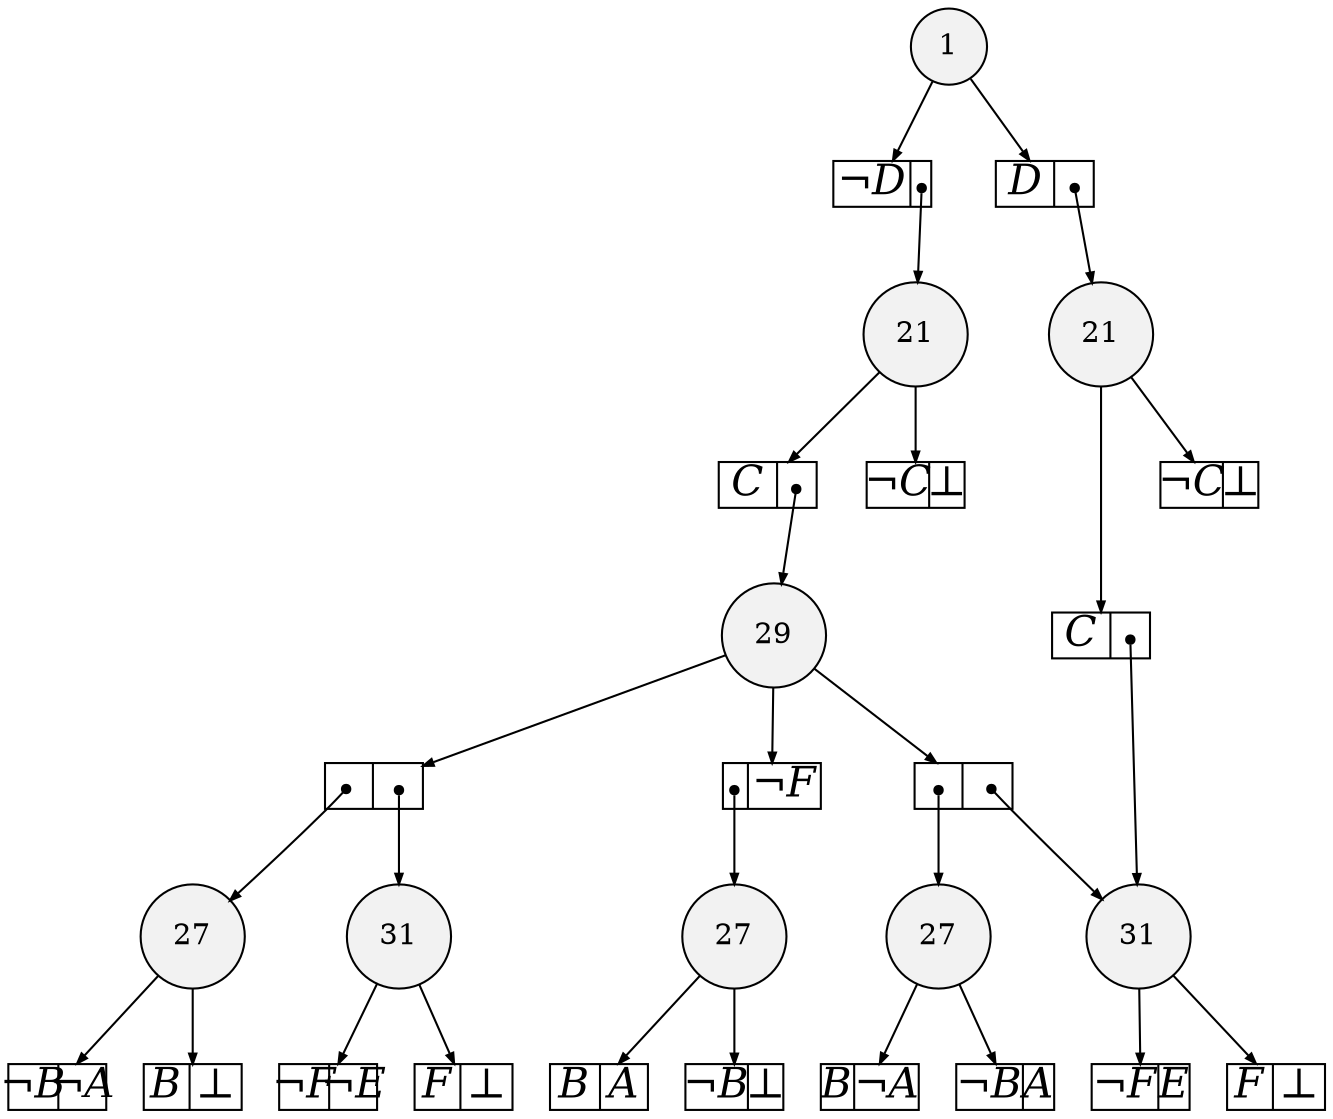 
digraph sdd {

overlap=false

{rank=same; n2475 n2469 }
{rank=same; n17471 }
{rank=same; n17276 n43 n56 }
{rank=same; n22256 n22228 }
{rank=same; n22257 }

n2475 [label= "31",style=filled,fillcolor=gray95,shape=circle,height=.25,width=.25]; 
n2475e0
      [label= "<L>&not;F|<R>E",
      shape=record,
      fontsize=20,
      fontname="Times-Italic",
      fillcolor=white,
      style=filled,
      fixedsize=true,
      height=.30, 
      width=.65];

n2475->n2475e0 [arrowsize=.50];
n2475e1
      [label= "<L>F|<R>&#8869;",
      shape=record,
      fontsize=20,
      fontname="Times-Italic",
      fillcolor=white,
      style=filled,
      fixedsize=true,
      height=.30, 
      width=.65];

n2475->n2475e1 [arrowsize=.50];
n2469 [label= "31",style=filled,fillcolor=gray95,shape=circle,height=.25,width=.25]; 
n2469e0
      [label= "<L>&not;F|<R>&not;E",
      shape=record,
      fontsize=20,
      fontname="Times-Italic",
      fillcolor=white,
      style=filled,
      fixedsize=true,
      height=.30, 
      width=.65];

n2469->n2469e0 [arrowsize=.50];
n2469e1
      [label= "<L>F|<R>&#8869;",
      shape=record,
      fontsize=20,
      fontname="Times-Italic",
      fillcolor=white,
      style=filled,
      fixedsize=true,
      height=.30, 
      width=.65];

n2469->n2469e1 [arrowsize=.50];
n17471 [label= "29",style=filled,fillcolor=gray95,shape=circle,height=.25,width=.25]; 
n17471e0
      [label= "<L>|<R>",
      shape=record,
      fontsize=20,
      fontname="Times-Italic",
      fillcolor=white,
      style=filled,
      fixedsize=true,
      height=.30, 
      width=.65];

n17471->n17471e0 [arrowsize=.50];
n17471e0:L:c->n17276 [arrowsize=.50,tailclip=false,arrowtail=dot,dir=both];
n17471e0:R:c->n2475 [arrowsize=.50,tailclip=false,arrowtail=dot,dir=both];
n17471e1
      [label= "<L>|<R>",
      shape=record,
      fontsize=20,
      fontname="Times-Italic",
      fillcolor=white,
      style=filled,
      fixedsize=true,
      height=.30, 
      width=.65];

n17471->n17471e1 [arrowsize=.50];
n17471e1:L:c->n43 [arrowsize=.50,tailclip=false,arrowtail=dot,dir=both];
n17471e1:R:c->n2469 [arrowsize=.50,tailclip=false,arrowtail=dot,dir=both];
n17471e2
      [label= "<L>|<R>&not;F",
      shape=record,
      fontsize=20,
      fontname="Times-Italic",
      fillcolor=white,
      style=filled,
      fixedsize=true,
      height=.30, 
      width=.65];

n17471->n17471e2 [arrowsize=.50];
n17471e2:L:c->n56 [arrowsize=.50,tailclip=false,arrowtail=dot,dir=both];
n17276 [label= "27",style=filled,fillcolor=gray95,shape=circle,height=.25,width=.25]; 
n17276e0
      [label= "<L>B|<R>&not;A",
      shape=record,
      fontsize=20,
      fontname="Times-Italic",
      fillcolor=white,
      style=filled,
      fixedsize=true,
      height=.30, 
      width=.65];

n17276->n17276e0 [arrowsize=.50];
n17276e1
      [label= "<L>&not;B|<R>A",
      shape=record,
      fontsize=20,
      fontname="Times-Italic",
      fillcolor=white,
      style=filled,
      fixedsize=true,
      height=.30, 
      width=.65];

n17276->n17276e1 [arrowsize=.50];
n43 [label= "27",style=filled,fillcolor=gray95,shape=circle,height=.25,width=.25]; 
n43e0
      [label= "<L>&not;B|<R>&not;A",
      shape=record,
      fontsize=20,
      fontname="Times-Italic",
      fillcolor=white,
      style=filled,
      fixedsize=true,
      height=.30, 
      width=.65];

n43->n43e0 [arrowsize=.50];
n43e1
      [label= "<L>B|<R>&#8869;",
      shape=record,
      fontsize=20,
      fontname="Times-Italic",
      fillcolor=white,
      style=filled,
      fixedsize=true,
      height=.30, 
      width=.65];

n43->n43e1 [arrowsize=.50];
n56 [label= "27",style=filled,fillcolor=gray95,shape=circle,height=.25,width=.25]; 
n56e0
      [label= "<L>B|<R>A",
      shape=record,
      fontsize=20,
      fontname="Times-Italic",
      fillcolor=white,
      style=filled,
      fixedsize=true,
      height=.30, 
      width=.65];

n56->n56e0 [arrowsize=.50];
n56e1
      [label= "<L>&not;B|<R>&#8869;",
      shape=record,
      fontsize=20,
      fontname="Times-Italic",
      fillcolor=white,
      style=filled,
      fixedsize=true,
      height=.30, 
      width=.65];

n56->n56e1 [arrowsize=.50];
n22256 [label= "21",style=filled,fillcolor=gray95,shape=circle,height=.25,width=.25]; 
n22256e0
      [label= "<L>C|<R>",
      shape=record,
      fontsize=20,
      fontname="Times-Italic",
      fillcolor=white,
      style=filled,
      fixedsize=true,
      height=.30, 
      width=.65];

n22256->n22256e0 [arrowsize=.50];
n22256e0:R:c->n17471 [arrowsize=.50,tailclip=false,arrowtail=dot,dir=both];
n22256e1
      [label= "<L>&not;C|<R>&#8869;",
      shape=record,
      fontsize=20,
      fontname="Times-Italic",
      fillcolor=white,
      style=filled,
      fixedsize=true,
      height=.30, 
      width=.65];

n22256->n22256e1 [arrowsize=.50];
n22228 [label= "21",style=filled,fillcolor=gray95,shape=circle,height=.25,width=.25]; 
n22228e0
      [label= "<L>C|<R>",
      shape=record,
      fontsize=20,
      fontname="Times-Italic",
      fillcolor=white,
      style=filled,
      fixedsize=true,
      height=.30, 
      width=.65];

n22228->n22228e0 [arrowsize=.50];
n22228e0:R:c->n2475 [arrowsize=.50,tailclip=false,arrowtail=dot,dir=both];
n22228e1
      [label= "<L>&not;C|<R>&#8869;",
      shape=record,
      fontsize=20,
      fontname="Times-Italic",
      fillcolor=white,
      style=filled,
      fixedsize=true,
      height=.30, 
      width=.65];

n22228->n22228e1 [arrowsize=.50];
n22257 [label= "1",style=filled,fillcolor=gray95,shape=circle,height=.25,width=.25]; 
n22257e0
      [label= "<L>&not;D|<R>",
      shape=record,
      fontsize=20,
      fontname="Times-Italic",
      fillcolor=white,
      style=filled,
      fixedsize=true,
      height=.30, 
      width=.65];

n22257->n22257e0 [arrowsize=.50];
n22257e0:R:c->n22256 [arrowsize=.50,tailclip=false,arrowtail=dot,dir=both];
n22257e1
      [label= "<L>D|<R>",
      shape=record,
      fontsize=20,
      fontname="Times-Italic",
      fillcolor=white,
      style=filled,
      fixedsize=true,
      height=.30, 
      width=.65];

n22257->n22257e1 [arrowsize=.50];
n22257e1:R:c->n22228 [arrowsize=.50,tailclip=false,arrowtail=dot,dir=both];


}